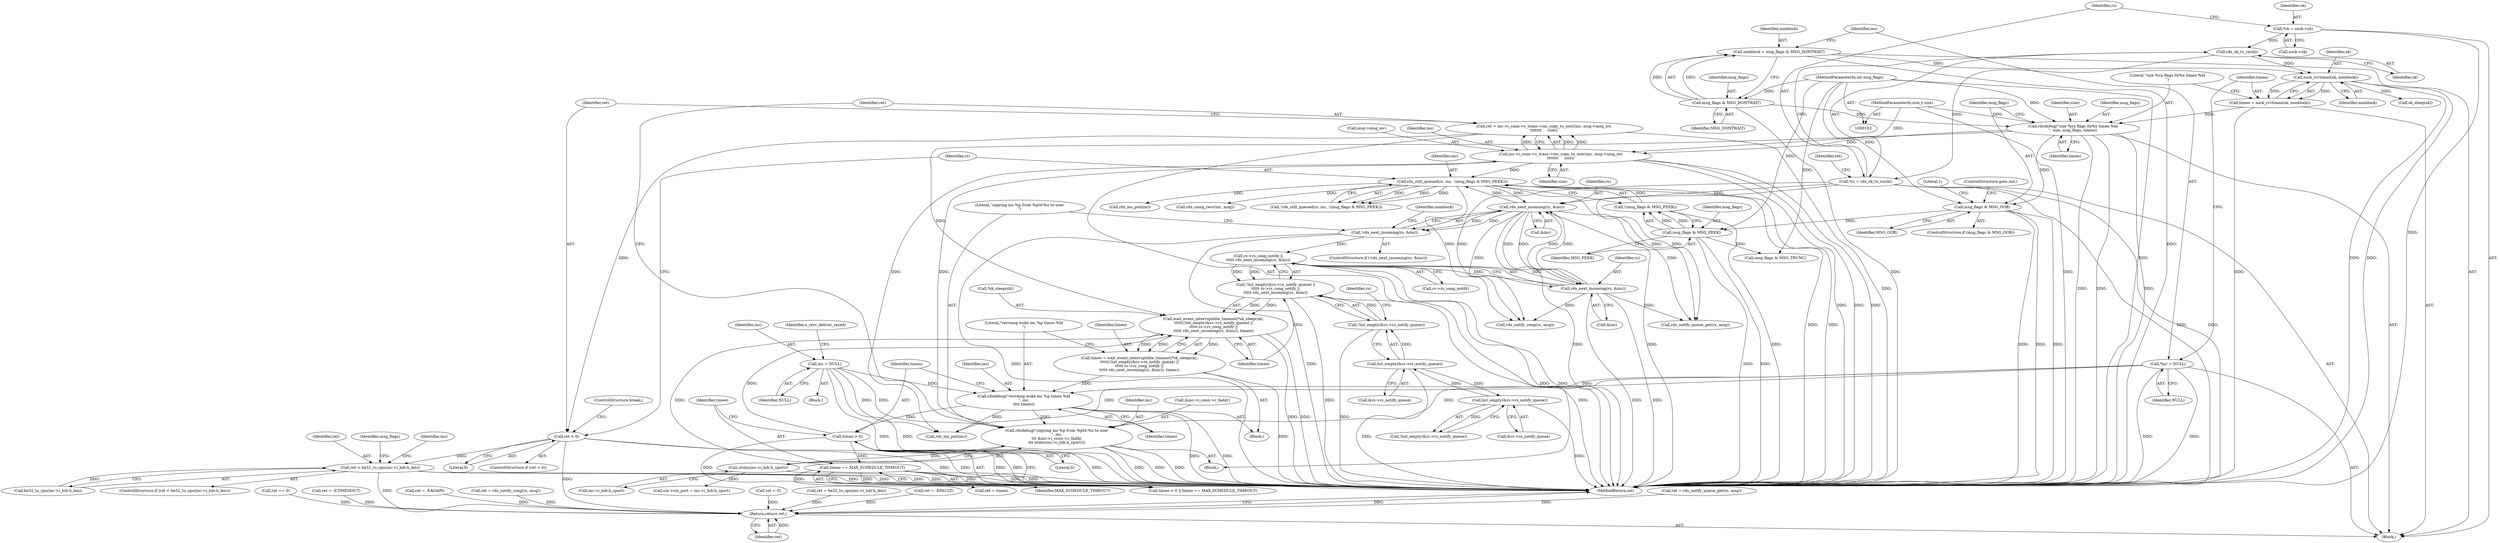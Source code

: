 digraph "0_linux_f3d3342602f8bcbf37d7c46641cb9bca7618eb1c_27@API" {
"1000257" [label="(Call,ret = inc->i_conn->c_trans->inc_copy_to_user(inc, msg->msg_iov,\n\t\t\t\t\t\t\t     size))"];
"1000259" [label="(Call,inc->i_conn->c_trans->inc_copy_to_user(inc, msg->msg_iov,\n\t\t\t\t\t\t\t     size))"];
"1000242" [label="(Call,rdsdebug(\"copying inc %p from %pI4:%u to user\n\", inc,\n\t\t\t &inc->i_conn->c_faddr,\n\t\t\t ntohs(inc->i_hdr.h_sport)))"];
"1000217" [label="(Call,rdsdebug(\"recvmsg woke inc %p timeo %ld\n\", inc,\n\t\t\t\t timeo))"];
"1000134" [label="(Call,*inc = NULL)"];
"1000282" [label="(Call,inc = NULL)"];
"1000195" [label="(Call,timeo = wait_event_interruptible_timeout(*sk_sleep(sk),\n\t\t\t\t\t(!list_empty(&rs->rs_notify_queue) ||\n\t\t\t\t\t rs->rs_cong_notify ||\n\t\t\t\t\t rds_next_incoming(rs, &inc)), timeo))"];
"1000197" [label="(Call,wait_event_interruptible_timeout(*sk_sleep(sk),\n\t\t\t\t\t(!list_empty(&rs->rs_notify_queue) ||\n\t\t\t\t\t rs->rs_cong_notify ||\n\t\t\t\t\t rds_next_incoming(rs, &inc)), timeo))"];
"1000201" [label="(Call,!list_empty(&rs->rs_notify_queue) ||\n\t\t\t\t\t rs->rs_cong_notify ||\n\t\t\t\t\t rds_next_incoming(rs, &inc))"];
"1000202" [label="(Call,!list_empty(&rs->rs_notify_queue))"];
"1000203" [label="(Call,list_empty(&rs->rs_notify_queue))"];
"1000157" [label="(Call,list_empty(&rs->rs_notify_queue))"];
"1000208" [label="(Call,rs->rs_cong_notify ||\n\t\t\t\t\t rds_next_incoming(rs, &inc))"];
"1000181" [label="(Call,!rds_next_incoming(rs, &inc))"];
"1000182" [label="(Call,rds_next_incoming(rs, &inc))"];
"1000117" [label="(Call,*rs = rds_sk_to_rs(sk))"];
"1000119" [label="(Call,rds_sk_to_rs(sk))"];
"1000111" [label="(Call,*sk = sock->sk)"];
"1000272" [label="(Call,rds_still_queued(rs, inc, !(msg_flags & MSG_PEEK)))"];
"1000275" [label="(Call,!(msg_flags & MSG_PEEK))"];
"1000276" [label="(Call,msg_flags & MSG_PEEK)"];
"1000148" [label="(Call,msg_flags & MSG_OOB)"];
"1000142" [label="(Call,rdsdebug(\"size %zu flags 0x%x timeo %ld\n\", size, msg_flags, timeo))"];
"1000107" [label="(MethodParameterIn,size_t size)"];
"1000129" [label="(Call,msg_flags & MSG_DONTWAIT)"];
"1000108" [label="(MethodParameterIn,int msg_flags)"];
"1000137" [label="(Call,timeo = sock_rcvtimeo(sk, nonblock))"];
"1000139" [label="(Call,sock_rcvtimeo(sk, nonblock))"];
"1000127" [label="(Call,nonblock = msg_flags & MSG_DONTWAIT)"];
"1000212" [label="(Call,rds_next_incoming(rs, &inc))"];
"1000226" [label="(Call,timeo == MAX_SCHEDULE_TIMEOUT)"];
"1000223" [label="(Call,timeo > 0)"];
"1000251" [label="(Call,ntohs(inc->i_hdr.h_sport))"];
"1000266" [label="(Call,ret < 0)"];
"1000289" [label="(Call,ret < be32_to_cpu(inc->i_hdr.h_len))"];
"1000382" [label="(Return,return ret;)"];
"1000244" [label="(Identifier,inc)"];
"1000195" [label="(Call,timeo = wait_event_interruptible_timeout(*sk_sleep(sk),\n\t\t\t\t\t(!list_empty(&rs->rs_notify_queue) ||\n\t\t\t\t\t rs->rs_cong_notify ||\n\t\t\t\t\t rds_next_incoming(rs, &inc)), timeo))"];
"1000228" [label="(Identifier,MAX_SCHEDULE_TIMEOUT)"];
"1000180" [label="(ControlStructure,if (!rds_next_incoming(rs, &inc)))"];
"1000272" [label="(Call,rds_still_queued(rs, inc, !(msg_flags & MSG_PEEK)))"];
"1000142" [label="(Call,rdsdebug(\"size %zu flags 0x%x timeo %ld\n\", size, msg_flags, timeo))"];
"1000282" [label="(Call,inc = NULL)"];
"1000140" [label="(Identifier,sk)"];
"1000153" [label="(Literal,1)"];
"1000123" [label="(Call,ret = 0)"];
"1000251" [label="(Call,ntohs(inc->i_hdr.h_sport))"];
"1000267" [label="(Identifier,ret)"];
"1000300" [label="(Identifier,msg_flags)"];
"1000266" [label="(Call,ret < 0)"];
"1000258" [label="(Identifier,ret)"];
"1000150" [label="(Identifier,MSG_OOB)"];
"1000317" [label="(Identifier,inc)"];
"1000216" [label="(Identifier,timeo)"];
"1000257" [label="(Call,ret = inc->i_conn->c_trans->inc_copy_to_user(inc, msg->msg_iov,\n\t\t\t\t\t\t\t     size))"];
"1000111" [label="(Call,*sk = sock->sk)"];
"1000112" [label="(Identifier,sk)"];
"1000280" [label="(Call,rds_inc_put(inc))"];
"1000198" [label="(Call,*sk_sleep(sk))"];
"1000145" [label="(Identifier,msg_flags)"];
"1000342" [label="(Call,sin->sin_port = inc->i_hdr.h_sport)"];
"1000276" [label="(Call,msg_flags & MSG_PEEK)"];
"1000212" [label="(Call,rds_next_incoming(rs, &inc))"];
"1000217" [label="(Call,rdsdebug(\"recvmsg woke inc %p timeo %ld\n\", inc,\n\t\t\t\t timeo))"];
"1000277" [label="(Identifier,msg_flags)"];
"1000181" [label="(Call,!rds_next_incoming(rs, &inc))"];
"1000302" [label="(Call,ret = be32_to_cpu(inc->i_hdr.h_len))"];
"1000182" [label="(Call,rds_next_incoming(rs, &inc))"];
"1000213" [label="(Identifier,rs)"];
"1000210" [label="(Identifier,rs)"];
"1000226" [label="(Call,timeo == MAX_SCHEDULE_TIMEOUT)"];
"1000320" [label="(Call,ret = -EFAULT)"];
"1000259" [label="(Call,inc->i_conn->c_trans->inc_copy_to_user(inc, msg->msg_iov,\n\t\t\t\t\t\t\t     size))"];
"1000141" [label="(Identifier,nonblock)"];
"1000183" [label="(Identifier,rs)"];
"1000156" [label="(Call,!list_empty(&rs->rs_notify_queue))"];
"1000108" [label="(MethodParameterIn,int msg_flags)"];
"1000242" [label="(Call,rdsdebug(\"copying inc %p from %pI4:%u to user\n\", inc,\n\t\t\t &inc->i_conn->c_faddr,\n\t\t\t ntohs(inc->i_hdr.h_sport)))"];
"1000163" [label="(Call,ret = rds_notify_queue_get(rs, msg))"];
"1000265" [label="(ControlStructure,if (ret < 0))"];
"1000118" [label="(Identifier,rs)"];
"1000261" [label="(Call,msg->msg_iov)"];
"1000203" [label="(Call,list_empty(&rs->rs_notify_queue))"];
"1000135" [label="(Identifier,inc)"];
"1000284" [label="(Identifier,NULL)"];
"1000176" [label="(Call,rds_notify_cong(rs, msg))"];
"1000129" [label="(Call,msg_flags & MSG_DONTWAIT)"];
"1000219" [label="(Identifier,inc)"];
"1000147" [label="(ControlStructure,if (msg_flags & MSG_OOB))"];
"1000209" [label="(Call,rs->rs_cong_notify)"];
"1000275" [label="(Call,!(msg_flags & MSG_PEEK))"];
"1000222" [label="(Call,timeo > 0 || timeo == MAX_SCHEDULE_TIMEOUT)"];
"1000260" [label="(Identifier,inc)"];
"1000252" [label="(Call,inc->i_hdr.h_sport)"];
"1000274" [label="(Identifier,inc)"];
"1000134" [label="(Call,*inc = NULL)"];
"1000220" [label="(Identifier,timeo)"];
"1000128" [label="(Identifier,nonblock)"];
"1000199" [label="(Call,sk_sleep(sk))"];
"1000158" [label="(Call,&rs->rs_notify_queue)"];
"1000214" [label="(Call,&inc)"];
"1000137" [label="(Call,timeo = sock_rcvtimeo(sk, nonblock))"];
"1000204" [label="(Call,&rs->rs_notify_queue)"];
"1000234" [label="(Call,ret == 0)"];
"1000269" [label="(ControlStructure,break;)"];
"1000188" [label="(Identifier,nonblock)"];
"1000279" [label="(Block,)"];
"1000143" [label="(Literal,\"size %zu flags 0x%x timeo %ld\n\")"];
"1000154" [label="(Block,)"];
"1000117" [label="(Call,*rs = rds_sk_to_rs(sk))"];
"1000138" [label="(Identifier,timeo)"];
"1000283" [label="(Identifier,inc)"];
"1000119" [label="(Call,rds_sk_to_rs(sk))"];
"1000268" [label="(Literal,0)"];
"1000237" [label="(Call,ret = -ETIMEDOUT)"];
"1000223" [label="(Call,timeo > 0)"];
"1000113" [label="(Call,sock->sk)"];
"1000151" [label="(ControlStructure,goto out;)"];
"1000383" [label="(Identifier,ret)"];
"1000165" [label="(Call,rds_notify_queue_get(rs, msg))"];
"1000382" [label="(Return,return ret;)"];
"1000107" [label="(MethodParameterIn,size_t size)"];
"1000202" [label="(Call,!list_empty(&rs->rs_notify_queue))"];
"1000197" [label="(Call,wait_event_interruptible_timeout(*sk_sleep(sk),\n\t\t\t\t\t(!list_empty(&rs->rs_notify_queue) ||\n\t\t\t\t\t rs->rs_cong_notify ||\n\t\t\t\t\t rds_next_incoming(rs, &inc)), timeo))"];
"1000149" [label="(Identifier,msg_flags)"];
"1000196" [label="(Identifier,timeo)"];
"1000225" [label="(Literal,0)"];
"1000127" [label="(Call,nonblock = msg_flags & MSG_DONTWAIT)"];
"1000148" [label="(Call,msg_flags & MSG_OOB)"];
"1000286" [label="(Identifier,s_recv_deliver_raced)"];
"1000289" [label="(Call,ret < be32_to_cpu(inc->i_hdr.h_len))"];
"1000146" [label="(Identifier,timeo)"];
"1000243" [label="(Literal,\"copying inc %p from %pI4:%u to user\n\")"];
"1000299" [label="(Call,msg_flags & MSG_TRUNC)"];
"1000291" [label="(Call,be32_to_cpu(inc->i_hdr.h_len))"];
"1000109" [label="(Block,)"];
"1000190" [label="(Call,ret = -EAGAIN)"];
"1000124" [label="(Identifier,ret)"];
"1000144" [label="(Identifier,size)"];
"1000384" [label="(MethodReturn,int)"];
"1000157" [label="(Call,list_empty(&rs->rs_notify_queue))"];
"1000316" [label="(Call,rds_cmsg_recv(inc, msg))"];
"1000273" [label="(Identifier,rs)"];
"1000227" [label="(Identifier,timeo)"];
"1000186" [label="(Block,)"];
"1000136" [label="(Identifier,NULL)"];
"1000174" [label="(Call,ret = rds_notify_cong(rs, msg))"];
"1000131" [label="(Identifier,MSG_DONTWAIT)"];
"1000290" [label="(Identifier,ret)"];
"1000230" [label="(Call,ret = timeo)"];
"1000184" [label="(Call,&inc)"];
"1000271" [label="(Call,!rds_still_queued(rs, inc, !(msg_flags & MSG_PEEK)))"];
"1000201" [label="(Call,!list_empty(&rs->rs_notify_queue) ||\n\t\t\t\t\t rs->rs_cong_notify ||\n\t\t\t\t\t rds_next_incoming(rs, &inc))"];
"1000139" [label="(Call,sock_rcvtimeo(sk, nonblock))"];
"1000120" [label="(Identifier,sk)"];
"1000224" [label="(Identifier,timeo)"];
"1000288" [label="(ControlStructure,if (ret < be32_to_cpu(inc->i_hdr.h_len)))"];
"1000264" [label="(Identifier,size)"];
"1000278" [label="(Identifier,MSG_PEEK)"];
"1000130" [label="(Identifier,msg_flags)"];
"1000245" [label="(Call,&inc->i_conn->c_faddr)"];
"1000208" [label="(Call,rs->rs_cong_notify ||\n\t\t\t\t\t rds_next_incoming(rs, &inc))"];
"1000218" [label="(Literal,\"recvmsg woke inc %p timeo %ld\n\")"];
"1000379" [label="(Call,rds_inc_put(inc))"];
"1000257" -> "1000154"  [label="AST: "];
"1000257" -> "1000259"  [label="CFG: "];
"1000258" -> "1000257"  [label="AST: "];
"1000259" -> "1000257"  [label="AST: "];
"1000267" -> "1000257"  [label="CFG: "];
"1000257" -> "1000384"  [label="DDG: "];
"1000259" -> "1000257"  [label="DDG: "];
"1000259" -> "1000257"  [label="DDG: "];
"1000259" -> "1000257"  [label="DDG: "];
"1000257" -> "1000266"  [label="DDG: "];
"1000259" -> "1000264"  [label="CFG: "];
"1000260" -> "1000259"  [label="AST: "];
"1000261" -> "1000259"  [label="AST: "];
"1000264" -> "1000259"  [label="AST: "];
"1000259" -> "1000384"  [label="DDG: "];
"1000259" -> "1000384"  [label="DDG: "];
"1000259" -> "1000384"  [label="DDG: "];
"1000242" -> "1000259"  [label="DDG: "];
"1000142" -> "1000259"  [label="DDG: "];
"1000107" -> "1000259"  [label="DDG: "];
"1000259" -> "1000272"  [label="DDG: "];
"1000259" -> "1000379"  [label="DDG: "];
"1000242" -> "1000154"  [label="AST: "];
"1000242" -> "1000251"  [label="CFG: "];
"1000243" -> "1000242"  [label="AST: "];
"1000244" -> "1000242"  [label="AST: "];
"1000245" -> "1000242"  [label="AST: "];
"1000251" -> "1000242"  [label="AST: "];
"1000258" -> "1000242"  [label="CFG: "];
"1000242" -> "1000384"  [label="DDG: "];
"1000242" -> "1000384"  [label="DDG: "];
"1000242" -> "1000384"  [label="DDG: "];
"1000217" -> "1000242"  [label="DDG: "];
"1000134" -> "1000242"  [label="DDG: "];
"1000282" -> "1000242"  [label="DDG: "];
"1000251" -> "1000242"  [label="DDG: "];
"1000217" -> "1000186"  [label="AST: "];
"1000217" -> "1000220"  [label="CFG: "];
"1000218" -> "1000217"  [label="AST: "];
"1000219" -> "1000217"  [label="AST: "];
"1000220" -> "1000217"  [label="AST: "];
"1000224" -> "1000217"  [label="CFG: "];
"1000217" -> "1000384"  [label="DDG: "];
"1000217" -> "1000384"  [label="DDG: "];
"1000134" -> "1000217"  [label="DDG: "];
"1000282" -> "1000217"  [label="DDG: "];
"1000195" -> "1000217"  [label="DDG: "];
"1000217" -> "1000223"  [label="DDG: "];
"1000217" -> "1000379"  [label="DDG: "];
"1000134" -> "1000109"  [label="AST: "];
"1000134" -> "1000136"  [label="CFG: "];
"1000135" -> "1000134"  [label="AST: "];
"1000136" -> "1000134"  [label="AST: "];
"1000138" -> "1000134"  [label="CFG: "];
"1000134" -> "1000384"  [label="DDG: "];
"1000134" -> "1000384"  [label="DDG: "];
"1000134" -> "1000379"  [label="DDG: "];
"1000282" -> "1000279"  [label="AST: "];
"1000282" -> "1000284"  [label="CFG: "];
"1000283" -> "1000282"  [label="AST: "];
"1000284" -> "1000282"  [label="AST: "];
"1000286" -> "1000282"  [label="CFG: "];
"1000282" -> "1000384"  [label="DDG: "];
"1000282" -> "1000384"  [label="DDG: "];
"1000282" -> "1000379"  [label="DDG: "];
"1000195" -> "1000186"  [label="AST: "];
"1000195" -> "1000197"  [label="CFG: "];
"1000196" -> "1000195"  [label="AST: "];
"1000197" -> "1000195"  [label="AST: "];
"1000218" -> "1000195"  [label="CFG: "];
"1000195" -> "1000384"  [label="DDG: "];
"1000197" -> "1000195"  [label="DDG: "];
"1000197" -> "1000195"  [label="DDG: "];
"1000197" -> "1000195"  [label="DDG: "];
"1000197" -> "1000216"  [label="CFG: "];
"1000198" -> "1000197"  [label="AST: "];
"1000201" -> "1000197"  [label="AST: "];
"1000216" -> "1000197"  [label="AST: "];
"1000197" -> "1000384"  [label="DDG: "];
"1000197" -> "1000384"  [label="DDG: "];
"1000201" -> "1000197"  [label="DDG: "];
"1000201" -> "1000197"  [label="DDG: "];
"1000226" -> "1000197"  [label="DDG: "];
"1000142" -> "1000197"  [label="DDG: "];
"1000223" -> "1000197"  [label="DDG: "];
"1000201" -> "1000202"  [label="CFG: "];
"1000201" -> "1000208"  [label="CFG: "];
"1000202" -> "1000201"  [label="AST: "];
"1000208" -> "1000201"  [label="AST: "];
"1000216" -> "1000201"  [label="CFG: "];
"1000201" -> "1000384"  [label="DDG: "];
"1000201" -> "1000384"  [label="DDG: "];
"1000202" -> "1000201"  [label="DDG: "];
"1000208" -> "1000201"  [label="DDG: "];
"1000208" -> "1000201"  [label="DDG: "];
"1000202" -> "1000203"  [label="CFG: "];
"1000203" -> "1000202"  [label="AST: "];
"1000210" -> "1000202"  [label="CFG: "];
"1000202" -> "1000384"  [label="DDG: "];
"1000203" -> "1000202"  [label="DDG: "];
"1000203" -> "1000204"  [label="CFG: "];
"1000204" -> "1000203"  [label="AST: "];
"1000203" -> "1000384"  [label="DDG: "];
"1000203" -> "1000157"  [label="DDG: "];
"1000157" -> "1000203"  [label="DDG: "];
"1000157" -> "1000156"  [label="AST: "];
"1000157" -> "1000158"  [label="CFG: "];
"1000158" -> "1000157"  [label="AST: "];
"1000156" -> "1000157"  [label="CFG: "];
"1000157" -> "1000384"  [label="DDG: "];
"1000157" -> "1000156"  [label="DDG: "];
"1000208" -> "1000209"  [label="CFG: "];
"1000208" -> "1000212"  [label="CFG: "];
"1000209" -> "1000208"  [label="AST: "];
"1000212" -> "1000208"  [label="AST: "];
"1000208" -> "1000384"  [label="DDG: "];
"1000208" -> "1000384"  [label="DDG: "];
"1000181" -> "1000208"  [label="DDG: "];
"1000212" -> "1000208"  [label="DDG: "];
"1000212" -> "1000208"  [label="DDG: "];
"1000181" -> "1000180"  [label="AST: "];
"1000181" -> "1000182"  [label="CFG: "];
"1000182" -> "1000181"  [label="AST: "];
"1000188" -> "1000181"  [label="CFG: "];
"1000243" -> "1000181"  [label="CFG: "];
"1000181" -> "1000384"  [label="DDG: "];
"1000181" -> "1000384"  [label="DDG: "];
"1000182" -> "1000181"  [label="DDG: "];
"1000182" -> "1000181"  [label="DDG: "];
"1000182" -> "1000184"  [label="CFG: "];
"1000183" -> "1000182"  [label="AST: "];
"1000184" -> "1000182"  [label="AST: "];
"1000182" -> "1000384"  [label="DDG: "];
"1000182" -> "1000384"  [label="DDG: "];
"1000182" -> "1000165"  [label="DDG: "];
"1000182" -> "1000176"  [label="DDG: "];
"1000117" -> "1000182"  [label="DDG: "];
"1000272" -> "1000182"  [label="DDG: "];
"1000212" -> "1000182"  [label="DDG: "];
"1000212" -> "1000182"  [label="DDG: "];
"1000182" -> "1000212"  [label="DDG: "];
"1000182" -> "1000212"  [label="DDG: "];
"1000182" -> "1000272"  [label="DDG: "];
"1000117" -> "1000109"  [label="AST: "];
"1000117" -> "1000119"  [label="CFG: "];
"1000118" -> "1000117"  [label="AST: "];
"1000119" -> "1000117"  [label="AST: "];
"1000124" -> "1000117"  [label="CFG: "];
"1000117" -> "1000384"  [label="DDG: "];
"1000117" -> "1000384"  [label="DDG: "];
"1000119" -> "1000117"  [label="DDG: "];
"1000117" -> "1000165"  [label="DDG: "];
"1000117" -> "1000176"  [label="DDG: "];
"1000119" -> "1000120"  [label="CFG: "];
"1000120" -> "1000119"  [label="AST: "];
"1000111" -> "1000119"  [label="DDG: "];
"1000119" -> "1000139"  [label="DDG: "];
"1000111" -> "1000109"  [label="AST: "];
"1000111" -> "1000113"  [label="CFG: "];
"1000112" -> "1000111"  [label="AST: "];
"1000113" -> "1000111"  [label="AST: "];
"1000118" -> "1000111"  [label="CFG: "];
"1000111" -> "1000384"  [label="DDG: "];
"1000272" -> "1000271"  [label="AST: "];
"1000272" -> "1000275"  [label="CFG: "];
"1000273" -> "1000272"  [label="AST: "];
"1000274" -> "1000272"  [label="AST: "];
"1000275" -> "1000272"  [label="AST: "];
"1000271" -> "1000272"  [label="CFG: "];
"1000272" -> "1000384"  [label="DDG: "];
"1000272" -> "1000384"  [label="DDG: "];
"1000272" -> "1000165"  [label="DDG: "];
"1000272" -> "1000176"  [label="DDG: "];
"1000272" -> "1000271"  [label="DDG: "];
"1000272" -> "1000271"  [label="DDG: "];
"1000272" -> "1000271"  [label="DDG: "];
"1000275" -> "1000272"  [label="DDG: "];
"1000272" -> "1000280"  [label="DDG: "];
"1000272" -> "1000316"  [label="DDG: "];
"1000275" -> "1000276"  [label="CFG: "];
"1000276" -> "1000275"  [label="AST: "];
"1000275" -> "1000384"  [label="DDG: "];
"1000276" -> "1000275"  [label="DDG: "];
"1000276" -> "1000275"  [label="DDG: "];
"1000276" -> "1000278"  [label="CFG: "];
"1000277" -> "1000276"  [label="AST: "];
"1000278" -> "1000276"  [label="AST: "];
"1000276" -> "1000384"  [label="DDG: "];
"1000276" -> "1000384"  [label="DDG: "];
"1000148" -> "1000276"  [label="DDG: "];
"1000108" -> "1000276"  [label="DDG: "];
"1000276" -> "1000299"  [label="DDG: "];
"1000148" -> "1000147"  [label="AST: "];
"1000148" -> "1000150"  [label="CFG: "];
"1000149" -> "1000148"  [label="AST: "];
"1000150" -> "1000148"  [label="AST: "];
"1000151" -> "1000148"  [label="CFG: "];
"1000153" -> "1000148"  [label="CFG: "];
"1000148" -> "1000384"  [label="DDG: "];
"1000148" -> "1000384"  [label="DDG: "];
"1000148" -> "1000384"  [label="DDG: "];
"1000142" -> "1000148"  [label="DDG: "];
"1000108" -> "1000148"  [label="DDG: "];
"1000142" -> "1000109"  [label="AST: "];
"1000142" -> "1000146"  [label="CFG: "];
"1000143" -> "1000142"  [label="AST: "];
"1000144" -> "1000142"  [label="AST: "];
"1000145" -> "1000142"  [label="AST: "];
"1000146" -> "1000142"  [label="AST: "];
"1000149" -> "1000142"  [label="CFG: "];
"1000142" -> "1000384"  [label="DDG: "];
"1000142" -> "1000384"  [label="DDG: "];
"1000142" -> "1000384"  [label="DDG: "];
"1000107" -> "1000142"  [label="DDG: "];
"1000129" -> "1000142"  [label="DDG: "];
"1000108" -> "1000142"  [label="DDG: "];
"1000137" -> "1000142"  [label="DDG: "];
"1000107" -> "1000103"  [label="AST: "];
"1000107" -> "1000384"  [label="DDG: "];
"1000129" -> "1000127"  [label="AST: "];
"1000129" -> "1000131"  [label="CFG: "];
"1000130" -> "1000129"  [label="AST: "];
"1000131" -> "1000129"  [label="AST: "];
"1000127" -> "1000129"  [label="CFG: "];
"1000129" -> "1000384"  [label="DDG: "];
"1000129" -> "1000127"  [label="DDG: "];
"1000129" -> "1000127"  [label="DDG: "];
"1000108" -> "1000129"  [label="DDG: "];
"1000108" -> "1000103"  [label="AST: "];
"1000108" -> "1000384"  [label="DDG: "];
"1000108" -> "1000299"  [label="DDG: "];
"1000137" -> "1000109"  [label="AST: "];
"1000137" -> "1000139"  [label="CFG: "];
"1000138" -> "1000137"  [label="AST: "];
"1000139" -> "1000137"  [label="AST: "];
"1000143" -> "1000137"  [label="CFG: "];
"1000137" -> "1000384"  [label="DDG: "];
"1000139" -> "1000137"  [label="DDG: "];
"1000139" -> "1000137"  [label="DDG: "];
"1000139" -> "1000141"  [label="CFG: "];
"1000140" -> "1000139"  [label="AST: "];
"1000141" -> "1000139"  [label="AST: "];
"1000139" -> "1000384"  [label="DDG: "];
"1000139" -> "1000384"  [label="DDG: "];
"1000127" -> "1000139"  [label="DDG: "];
"1000139" -> "1000199"  [label="DDG: "];
"1000127" -> "1000109"  [label="AST: "];
"1000128" -> "1000127"  [label="AST: "];
"1000135" -> "1000127"  [label="CFG: "];
"1000127" -> "1000384"  [label="DDG: "];
"1000212" -> "1000214"  [label="CFG: "];
"1000213" -> "1000212"  [label="AST: "];
"1000214" -> "1000212"  [label="AST: "];
"1000212" -> "1000384"  [label="DDG: "];
"1000212" -> "1000384"  [label="DDG: "];
"1000212" -> "1000165"  [label="DDG: "];
"1000212" -> "1000176"  [label="DDG: "];
"1000226" -> "1000222"  [label="AST: "];
"1000226" -> "1000228"  [label="CFG: "];
"1000227" -> "1000226"  [label="AST: "];
"1000228" -> "1000226"  [label="AST: "];
"1000222" -> "1000226"  [label="CFG: "];
"1000226" -> "1000384"  [label="DDG: "];
"1000226" -> "1000384"  [label="DDG: "];
"1000226" -> "1000222"  [label="DDG: "];
"1000226" -> "1000222"  [label="DDG: "];
"1000223" -> "1000226"  [label="DDG: "];
"1000226" -> "1000230"  [label="DDG: "];
"1000223" -> "1000222"  [label="AST: "];
"1000223" -> "1000225"  [label="CFG: "];
"1000224" -> "1000223"  [label="AST: "];
"1000225" -> "1000223"  [label="AST: "];
"1000227" -> "1000223"  [label="CFG: "];
"1000222" -> "1000223"  [label="CFG: "];
"1000223" -> "1000384"  [label="DDG: "];
"1000223" -> "1000222"  [label="DDG: "];
"1000223" -> "1000222"  [label="DDG: "];
"1000223" -> "1000230"  [label="DDG: "];
"1000251" -> "1000252"  [label="CFG: "];
"1000252" -> "1000251"  [label="AST: "];
"1000251" -> "1000384"  [label="DDG: "];
"1000251" -> "1000342"  [label="DDG: "];
"1000266" -> "1000265"  [label="AST: "];
"1000266" -> "1000268"  [label="CFG: "];
"1000267" -> "1000266"  [label="AST: "];
"1000268" -> "1000266"  [label="AST: "];
"1000269" -> "1000266"  [label="CFG: "];
"1000273" -> "1000266"  [label="CFG: "];
"1000266" -> "1000384"  [label="DDG: "];
"1000266" -> "1000384"  [label="DDG: "];
"1000266" -> "1000289"  [label="DDG: "];
"1000266" -> "1000382"  [label="DDG: "];
"1000289" -> "1000288"  [label="AST: "];
"1000289" -> "1000291"  [label="CFG: "];
"1000290" -> "1000289"  [label="AST: "];
"1000291" -> "1000289"  [label="AST: "];
"1000300" -> "1000289"  [label="CFG: "];
"1000317" -> "1000289"  [label="CFG: "];
"1000289" -> "1000384"  [label="DDG: "];
"1000289" -> "1000384"  [label="DDG: "];
"1000289" -> "1000384"  [label="DDG: "];
"1000291" -> "1000289"  [label="DDG: "];
"1000289" -> "1000382"  [label="DDG: "];
"1000382" -> "1000109"  [label="AST: "];
"1000382" -> "1000383"  [label="CFG: "];
"1000383" -> "1000382"  [label="AST: "];
"1000384" -> "1000382"  [label="CFG: "];
"1000382" -> "1000384"  [label="DDG: "];
"1000383" -> "1000382"  [label="DDG: "];
"1000163" -> "1000382"  [label="DDG: "];
"1000302" -> "1000382"  [label="DDG: "];
"1000237" -> "1000382"  [label="DDG: "];
"1000190" -> "1000382"  [label="DDG: "];
"1000320" -> "1000382"  [label="DDG: "];
"1000174" -> "1000382"  [label="DDG: "];
"1000123" -> "1000382"  [label="DDG: "];
"1000234" -> "1000382"  [label="DDG: "];
}
